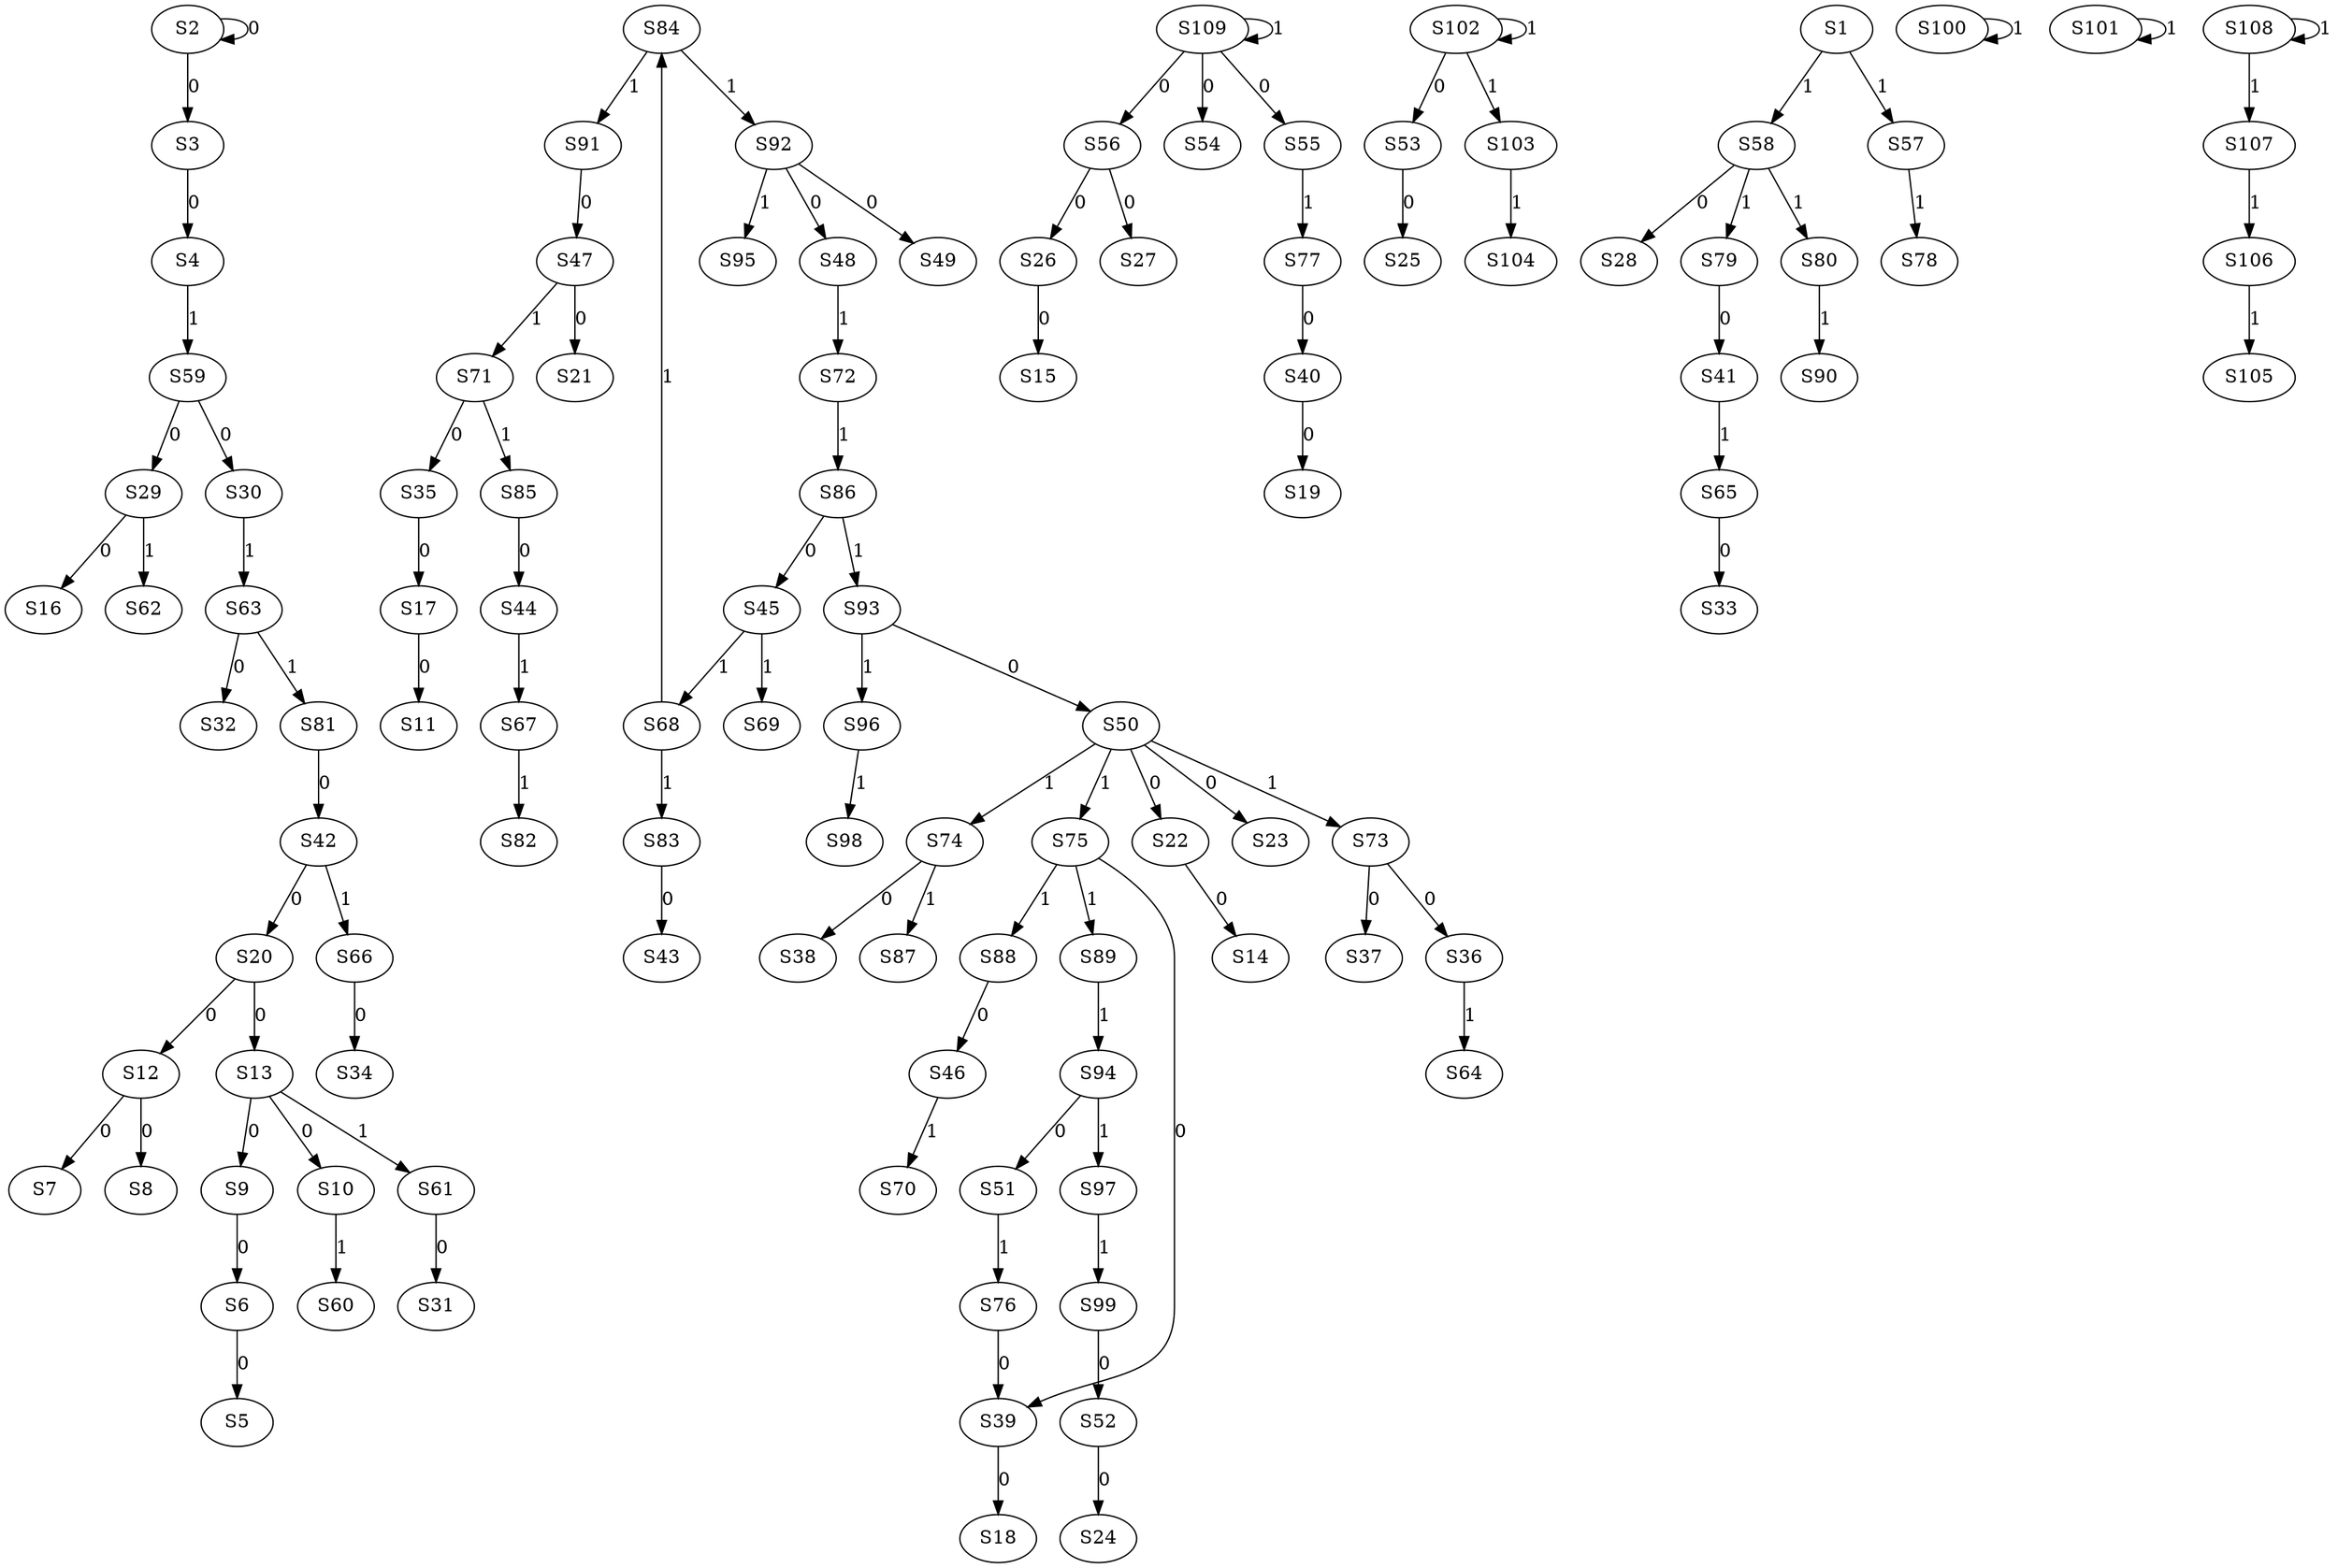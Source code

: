 strict digraph {
	S2 -> S2 [ label = 0 ];
	S2 -> S3 [ label = 0 ];
	S3 -> S4 [ label = 0 ];
	S6 -> S5 [ label = 0 ];
	S9 -> S6 [ label = 0 ];
	S12 -> S7 [ label = 0 ];
	S12 -> S8 [ label = 0 ];
	S13 -> S9 [ label = 0 ];
	S13 -> S10 [ label = 0 ];
	S17 -> S11 [ label = 0 ];
	S20 -> S12 [ label = 0 ];
	S20 -> S13 [ label = 0 ];
	S22 -> S14 [ label = 0 ];
	S26 -> S15 [ label = 0 ];
	S29 -> S16 [ label = 0 ];
	S35 -> S17 [ label = 0 ];
	S39 -> S18 [ label = 0 ];
	S40 -> S19 [ label = 0 ];
	S42 -> S20 [ label = 0 ];
	S47 -> S21 [ label = 0 ];
	S50 -> S22 [ label = 0 ];
	S50 -> S23 [ label = 0 ];
	S52 -> S24 [ label = 0 ];
	S53 -> S25 [ label = 0 ];
	S56 -> S26 [ label = 0 ];
	S56 -> S27 [ label = 0 ];
	S58 -> S28 [ label = 0 ];
	S59 -> S29 [ label = 0 ];
	S59 -> S30 [ label = 0 ];
	S61 -> S31 [ label = 0 ];
	S63 -> S32 [ label = 0 ];
	S65 -> S33 [ label = 0 ];
	S66 -> S34 [ label = 0 ];
	S71 -> S35 [ label = 0 ];
	S73 -> S36 [ label = 0 ];
	S73 -> S37 [ label = 0 ];
	S74 -> S38 [ label = 0 ];
	S76 -> S39 [ label = 0 ];
	S77 -> S40 [ label = 0 ];
	S79 -> S41 [ label = 0 ];
	S81 -> S42 [ label = 0 ];
	S83 -> S43 [ label = 0 ];
	S85 -> S44 [ label = 0 ];
	S86 -> S45 [ label = 0 ];
	S88 -> S46 [ label = 0 ];
	S91 -> S47 [ label = 0 ];
	S92 -> S48 [ label = 0 ];
	S92 -> S49 [ label = 0 ];
	S93 -> S50 [ label = 0 ];
	S94 -> S51 [ label = 0 ];
	S99 -> S52 [ label = 0 ];
	S102 -> S53 [ label = 0 ];
	S109 -> S54 [ label = 0 ];
	S109 -> S55 [ label = 0 ];
	S109 -> S56 [ label = 0 ];
	S1 -> S57 [ label = 1 ];
	S1 -> S58 [ label = 1 ];
	S4 -> S59 [ label = 1 ];
	S10 -> S60 [ label = 1 ];
	S13 -> S61 [ label = 1 ];
	S29 -> S62 [ label = 1 ];
	S30 -> S63 [ label = 1 ];
	S36 -> S64 [ label = 1 ];
	S41 -> S65 [ label = 1 ];
	S42 -> S66 [ label = 1 ];
	S44 -> S67 [ label = 1 ];
	S45 -> S68 [ label = 1 ];
	S45 -> S69 [ label = 1 ];
	S46 -> S70 [ label = 1 ];
	S47 -> S71 [ label = 1 ];
	S48 -> S72 [ label = 1 ];
	S50 -> S73 [ label = 1 ];
	S50 -> S74 [ label = 1 ];
	S50 -> S75 [ label = 1 ];
	S51 -> S76 [ label = 1 ];
	S55 -> S77 [ label = 1 ];
	S57 -> S78 [ label = 1 ];
	S58 -> S79 [ label = 1 ];
	S58 -> S80 [ label = 1 ];
	S63 -> S81 [ label = 1 ];
	S67 -> S82 [ label = 1 ];
	S68 -> S83 [ label = 1 ];
	S68 -> S84 [ label = 1 ];
	S71 -> S85 [ label = 1 ];
	S72 -> S86 [ label = 1 ];
	S74 -> S87 [ label = 1 ];
	S75 -> S88 [ label = 1 ];
	S75 -> S89 [ label = 1 ];
	S80 -> S90 [ label = 1 ];
	S84 -> S91 [ label = 1 ];
	S84 -> S92 [ label = 1 ];
	S86 -> S93 [ label = 1 ];
	S89 -> S94 [ label = 1 ];
	S92 -> S95 [ label = 1 ];
	S93 -> S96 [ label = 1 ];
	S94 -> S97 [ label = 1 ];
	S96 -> S98 [ label = 1 ];
	S97 -> S99 [ label = 1 ];
	S100 -> S100 [ label = 1 ];
	S101 -> S101 [ label = 1 ];
	S102 -> S102 [ label = 1 ];
	S102 -> S103 [ label = 1 ];
	S103 -> S104 [ label = 1 ];
	S106 -> S105 [ label = 1 ];
	S107 -> S106 [ label = 1 ];
	S108 -> S107 [ label = 1 ];
	S108 -> S108 [ label = 1 ];
	S109 -> S109 [ label = 1 ];
	S75 -> S39 [ label = 0 ];
}